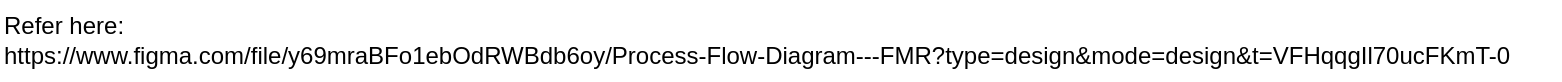 <mxfile>
    <diagram id="3MN5alBNLH7yUjzLkESu" name="Process">
        <mxGraphModel dx="1752" dy="783" grid="1" gridSize="10" guides="1" tooltips="1" connect="1" arrows="1" fold="1" page="1" pageScale="1" pageWidth="850" pageHeight="1100" math="0" shadow="0">
            <root>
                <mxCell id="0"/>
                <mxCell id="1" parent="0"/>
                <mxCell id="2" value="Refer here:&amp;nbsp;&lt;br&gt;https://www.figma.com/file/y69mraBFo1ebOdRWBdb6oy/Process-Flow-Diagram---FMR?type=design&amp;amp;mode=design&amp;amp;t=VFHqqgIl70ucFKmT-0" style="text;html=1;align=left;verticalAlign=middle;resizable=0;points=[];autosize=1;strokeColor=none;fillColor=none;" vertex="1" parent="1">
                    <mxGeometry x="-800" y="40" width="780" height="40" as="geometry"/>
                </mxCell>
            </root>
        </mxGraphModel>
    </diagram>
    <diagram id="nR-VfcFQv54c6w6noYMZ" name="Data Flow">
        <mxGraphModel dx="962" dy="783" grid="1" gridSize="10" guides="1" tooltips="1" connect="1" arrows="1" fold="1" page="1" pageScale="1" pageWidth="850" pageHeight="1100" math="0" shadow="0">
            <root>
                <mxCell id="0"/>
                <mxCell id="1" parent="0"/>
            </root>
        </mxGraphModel>
    </diagram>
</mxfile>
